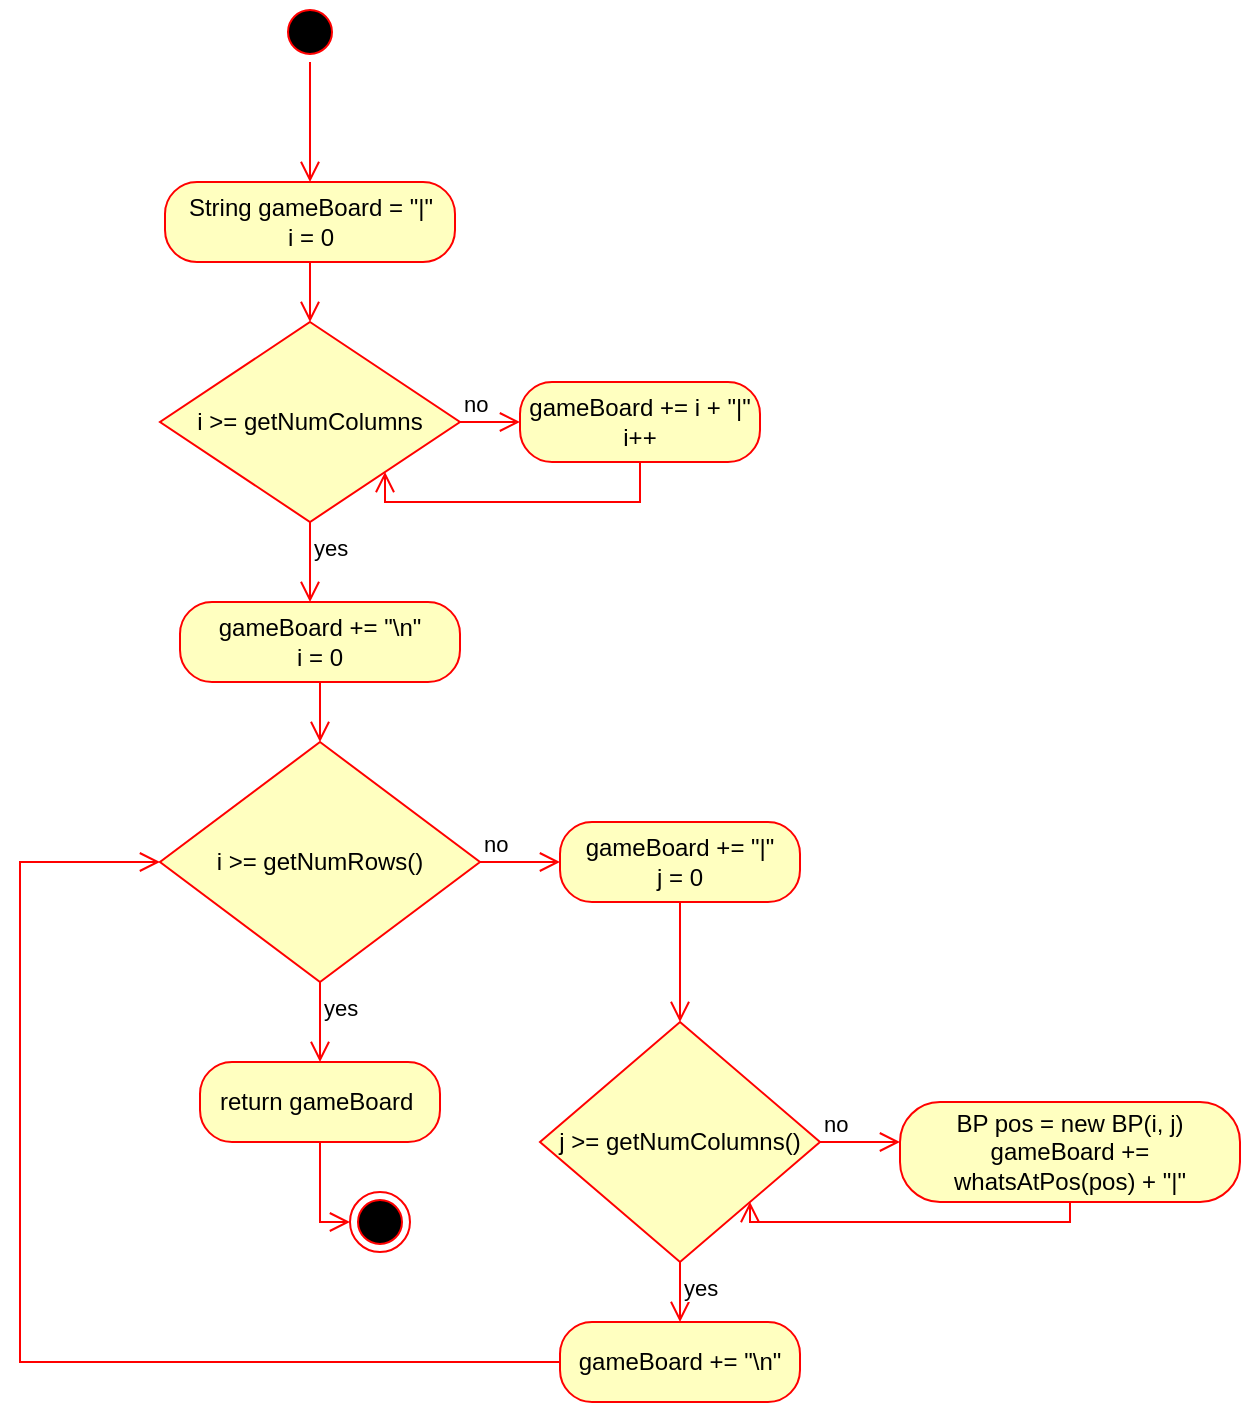 <mxfile version="17.1.0" type="device"><diagram id="oehBVDXDDSLL4XB0wZjl" name="Page-1"><mxGraphModel dx="780" dy="1055" grid="1" gridSize="10" guides="1" tooltips="1" connect="1" arrows="1" fold="1" page="1" pageScale="1" pageWidth="850" pageHeight="1100" math="0" shadow="0"><root><mxCell id="0"/><mxCell id="1" parent="0"/><mxCell id="r0Ryn0NdjeD5MfMQY0vC-1" value="" style="ellipse;html=1;shape=startState;fillColor=#000000;strokeColor=#ff0000;" vertex="1" parent="1"><mxGeometry x="360" y="240" width="30" height="30" as="geometry"/></mxCell><mxCell id="r0Ryn0NdjeD5MfMQY0vC-2" value="" style="edgeStyle=orthogonalEdgeStyle;html=1;verticalAlign=bottom;endArrow=open;endSize=8;strokeColor=#ff0000;rounded=0;" edge="1" source="r0Ryn0NdjeD5MfMQY0vC-1" parent="1"><mxGeometry relative="1" as="geometry"><mxPoint x="375" y="330" as="targetPoint"/></mxGeometry></mxCell><mxCell id="r0Ryn0NdjeD5MfMQY0vC-3" value="String gameBoard = &quot;|&quot;&lt;br&gt;i = 0" style="rounded=1;whiteSpace=wrap;html=1;arcSize=40;fontColor=#000000;fillColor=#ffffc0;strokeColor=#ff0000;" vertex="1" parent="1"><mxGeometry x="302.5" y="330" width="145" height="40" as="geometry"/></mxCell><mxCell id="r0Ryn0NdjeD5MfMQY0vC-4" value="" style="edgeStyle=orthogonalEdgeStyle;html=1;verticalAlign=bottom;endArrow=open;endSize=8;strokeColor=#ff0000;rounded=0;" edge="1" source="r0Ryn0NdjeD5MfMQY0vC-3" parent="1"><mxGeometry relative="1" as="geometry"><mxPoint x="375" y="400" as="targetPoint"/></mxGeometry></mxCell><mxCell id="r0Ryn0NdjeD5MfMQY0vC-5" value="i &amp;gt;= getNumColumns" style="rhombus;whiteSpace=wrap;html=1;fillColor=#ffffc0;strokeColor=#ff0000;" vertex="1" parent="1"><mxGeometry x="300" y="400" width="150" height="100" as="geometry"/></mxCell><mxCell id="r0Ryn0NdjeD5MfMQY0vC-6" value="no" style="edgeStyle=orthogonalEdgeStyle;html=1;align=left;verticalAlign=bottom;endArrow=open;endSize=8;strokeColor=#ff0000;rounded=0;" edge="1" source="r0Ryn0NdjeD5MfMQY0vC-5" parent="1"><mxGeometry x="-1" relative="1" as="geometry"><mxPoint x="480" y="450" as="targetPoint"/></mxGeometry></mxCell><mxCell id="r0Ryn0NdjeD5MfMQY0vC-7" value="yes" style="edgeStyle=orthogonalEdgeStyle;html=1;align=left;verticalAlign=top;endArrow=open;endSize=8;strokeColor=#ff0000;rounded=0;" edge="1" source="r0Ryn0NdjeD5MfMQY0vC-5" parent="1"><mxGeometry x="-1" relative="1" as="geometry"><mxPoint x="375" y="540" as="targetPoint"/></mxGeometry></mxCell><mxCell id="r0Ryn0NdjeD5MfMQY0vC-8" value="gameBoard += i + &quot;|&quot;&lt;br&gt;i++" style="rounded=1;whiteSpace=wrap;html=1;arcSize=40;fontColor=#000000;fillColor=#ffffc0;strokeColor=#ff0000;" vertex="1" parent="1"><mxGeometry x="480" y="430" width="120" height="40" as="geometry"/></mxCell><mxCell id="r0Ryn0NdjeD5MfMQY0vC-9" value="" style="edgeStyle=orthogonalEdgeStyle;html=1;verticalAlign=bottom;endArrow=open;endSize=8;strokeColor=#ff0000;rounded=0;entryX=1;entryY=1;entryDx=0;entryDy=0;" edge="1" source="r0Ryn0NdjeD5MfMQY0vC-8" parent="1" target="r0Ryn0NdjeD5MfMQY0vC-5"><mxGeometry relative="1" as="geometry"><mxPoint x="540" y="530" as="targetPoint"/><Array as="points"><mxPoint x="540" y="490"/><mxPoint x="413" y="490"/></Array></mxGeometry></mxCell><mxCell id="r0Ryn0NdjeD5MfMQY0vC-10" value="gameBoard += &quot;\n&quot;&lt;br&gt;i = 0" style="rounded=1;whiteSpace=wrap;html=1;arcSize=40;fontColor=#000000;fillColor=#ffffc0;strokeColor=#ff0000;" vertex="1" parent="1"><mxGeometry x="310" y="540" width="140" height="40" as="geometry"/></mxCell><mxCell id="r0Ryn0NdjeD5MfMQY0vC-11" value="" style="edgeStyle=orthogonalEdgeStyle;html=1;verticalAlign=bottom;endArrow=open;endSize=8;strokeColor=#ff0000;rounded=0;" edge="1" source="r0Ryn0NdjeD5MfMQY0vC-10" parent="1"><mxGeometry relative="1" as="geometry"><mxPoint x="380" y="610" as="targetPoint"/></mxGeometry></mxCell><mxCell id="r0Ryn0NdjeD5MfMQY0vC-12" value="i &amp;gt;= getNumRows()" style="rhombus;whiteSpace=wrap;html=1;fillColor=#ffffc0;strokeColor=#ff0000;" vertex="1" parent="1"><mxGeometry x="300" y="610" width="160" height="120" as="geometry"/></mxCell><mxCell id="r0Ryn0NdjeD5MfMQY0vC-13" value="no" style="edgeStyle=orthogonalEdgeStyle;html=1;align=left;verticalAlign=bottom;endArrow=open;endSize=8;strokeColor=#ff0000;rounded=0;" edge="1" source="r0Ryn0NdjeD5MfMQY0vC-12" parent="1"><mxGeometry x="-1" relative="1" as="geometry"><mxPoint x="500" y="670" as="targetPoint"/></mxGeometry></mxCell><mxCell id="r0Ryn0NdjeD5MfMQY0vC-14" value="yes" style="edgeStyle=orthogonalEdgeStyle;html=1;align=left;verticalAlign=top;endArrow=open;endSize=8;strokeColor=#ff0000;rounded=0;" edge="1" source="r0Ryn0NdjeD5MfMQY0vC-12" parent="1"><mxGeometry x="-1" relative="1" as="geometry"><mxPoint x="380" y="770" as="targetPoint"/></mxGeometry></mxCell><mxCell id="r0Ryn0NdjeD5MfMQY0vC-15" value="gameBoard += &quot;|&quot;&lt;br&gt;j = 0" style="rounded=1;whiteSpace=wrap;html=1;arcSize=40;fontColor=#000000;fillColor=#ffffc0;strokeColor=#ff0000;" vertex="1" parent="1"><mxGeometry x="500" y="650" width="120" height="40" as="geometry"/></mxCell><mxCell id="r0Ryn0NdjeD5MfMQY0vC-16" value="" style="edgeStyle=orthogonalEdgeStyle;html=1;verticalAlign=bottom;endArrow=open;endSize=8;strokeColor=#ff0000;rounded=0;" edge="1" source="r0Ryn0NdjeD5MfMQY0vC-15" parent="1"><mxGeometry relative="1" as="geometry"><mxPoint x="560" y="750" as="targetPoint"/></mxGeometry></mxCell><mxCell id="r0Ryn0NdjeD5MfMQY0vC-17" value="j &amp;gt;= getNumColumns()" style="rhombus;whiteSpace=wrap;html=1;fillColor=#ffffc0;strokeColor=#ff0000;" vertex="1" parent="1"><mxGeometry x="490" y="750" width="140" height="120" as="geometry"/></mxCell><mxCell id="r0Ryn0NdjeD5MfMQY0vC-18" value="no" style="edgeStyle=orthogonalEdgeStyle;html=1;align=left;verticalAlign=bottom;endArrow=open;endSize=8;strokeColor=#ff0000;rounded=0;" edge="1" source="r0Ryn0NdjeD5MfMQY0vC-17" parent="1"><mxGeometry x="-1" relative="1" as="geometry"><mxPoint x="670" y="810" as="targetPoint"/></mxGeometry></mxCell><mxCell id="r0Ryn0NdjeD5MfMQY0vC-19" value="yes" style="edgeStyle=orthogonalEdgeStyle;html=1;align=left;verticalAlign=top;endArrow=open;endSize=8;strokeColor=#ff0000;rounded=0;" edge="1" source="r0Ryn0NdjeD5MfMQY0vC-17" parent="1"><mxGeometry x="-1" relative="1" as="geometry"><mxPoint x="560" y="900" as="targetPoint"/></mxGeometry></mxCell><mxCell id="r0Ryn0NdjeD5MfMQY0vC-20" value="BP pos = new BP(i, j)&lt;br&gt;gameBoard += whatsAtPos(pos) + &quot;|&quot;" style="rounded=1;whiteSpace=wrap;html=1;arcSize=40;fontColor=#000000;fillColor=#ffffc0;strokeColor=#ff0000;" vertex="1" parent="1"><mxGeometry x="670" y="790" width="170" height="50" as="geometry"/></mxCell><mxCell id="r0Ryn0NdjeD5MfMQY0vC-21" value="" style="edgeStyle=orthogonalEdgeStyle;html=1;verticalAlign=bottom;endArrow=open;endSize=8;strokeColor=#ff0000;rounded=0;entryX=1;entryY=1;entryDx=0;entryDy=0;" edge="1" source="r0Ryn0NdjeD5MfMQY0vC-20" parent="1" target="r0Ryn0NdjeD5MfMQY0vC-17"><mxGeometry relative="1" as="geometry"><mxPoint x="730" y="890" as="targetPoint"/><Array as="points"><mxPoint x="755" y="850"/><mxPoint x="595" y="850"/></Array></mxGeometry></mxCell><mxCell id="r0Ryn0NdjeD5MfMQY0vC-22" value="gameBoard += &quot;\n&quot;" style="rounded=1;whiteSpace=wrap;html=1;arcSize=40;fontColor=#000000;fillColor=#ffffc0;strokeColor=#ff0000;" vertex="1" parent="1"><mxGeometry x="500" y="900" width="120" height="40" as="geometry"/></mxCell><mxCell id="r0Ryn0NdjeD5MfMQY0vC-23" value="" style="edgeStyle=orthogonalEdgeStyle;html=1;verticalAlign=bottom;endArrow=open;endSize=8;strokeColor=#ff0000;rounded=0;entryX=0;entryY=0.5;entryDx=0;entryDy=0;" edge="1" source="r0Ryn0NdjeD5MfMQY0vC-22" parent="1" target="r0Ryn0NdjeD5MfMQY0vC-12"><mxGeometry relative="1" as="geometry"><mxPoint x="560" y="1000" as="targetPoint"/><Array as="points"><mxPoint x="230" y="920"/><mxPoint x="230" y="670"/></Array></mxGeometry></mxCell><mxCell id="r0Ryn0NdjeD5MfMQY0vC-24" value="return gameBoard&amp;nbsp;" style="rounded=1;whiteSpace=wrap;html=1;arcSize=40;fontColor=#000000;fillColor=#ffffc0;strokeColor=#ff0000;" vertex="1" parent="1"><mxGeometry x="320" y="770" width="120" height="40" as="geometry"/></mxCell><mxCell id="r0Ryn0NdjeD5MfMQY0vC-25" value="" style="edgeStyle=orthogonalEdgeStyle;html=1;verticalAlign=bottom;endArrow=open;endSize=8;strokeColor=#ff0000;rounded=0;" edge="1" source="r0Ryn0NdjeD5MfMQY0vC-24" parent="1" target="r0Ryn0NdjeD5MfMQY0vC-26"><mxGeometry relative="1" as="geometry"><mxPoint x="410" y="850" as="targetPoint"/><Array as="points"><mxPoint x="380" y="830"/><mxPoint x="380" y="830"/></Array></mxGeometry></mxCell><mxCell id="r0Ryn0NdjeD5MfMQY0vC-26" value="" style="ellipse;html=1;shape=endState;fillColor=#000000;strokeColor=#ff0000;" vertex="1" parent="1"><mxGeometry x="395" y="835" width="30" height="30" as="geometry"/></mxCell></root></mxGraphModel></diagram></mxfile>